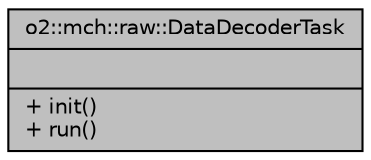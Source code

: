 digraph "o2::mch::raw::DataDecoderTask"
{
 // INTERACTIVE_SVG=YES
  bgcolor="transparent";
  edge [fontname="Helvetica",fontsize="10",labelfontname="Helvetica",labelfontsize="10"];
  node [fontname="Helvetica",fontsize="10",shape=record];
  Node1 [label="{o2::mch::raw::DataDecoderTask\n||+ init()\l+ run()\l}",height=0.2,width=0.4,color="black", fillcolor="grey75", style="filled", fontcolor="black"];
}

